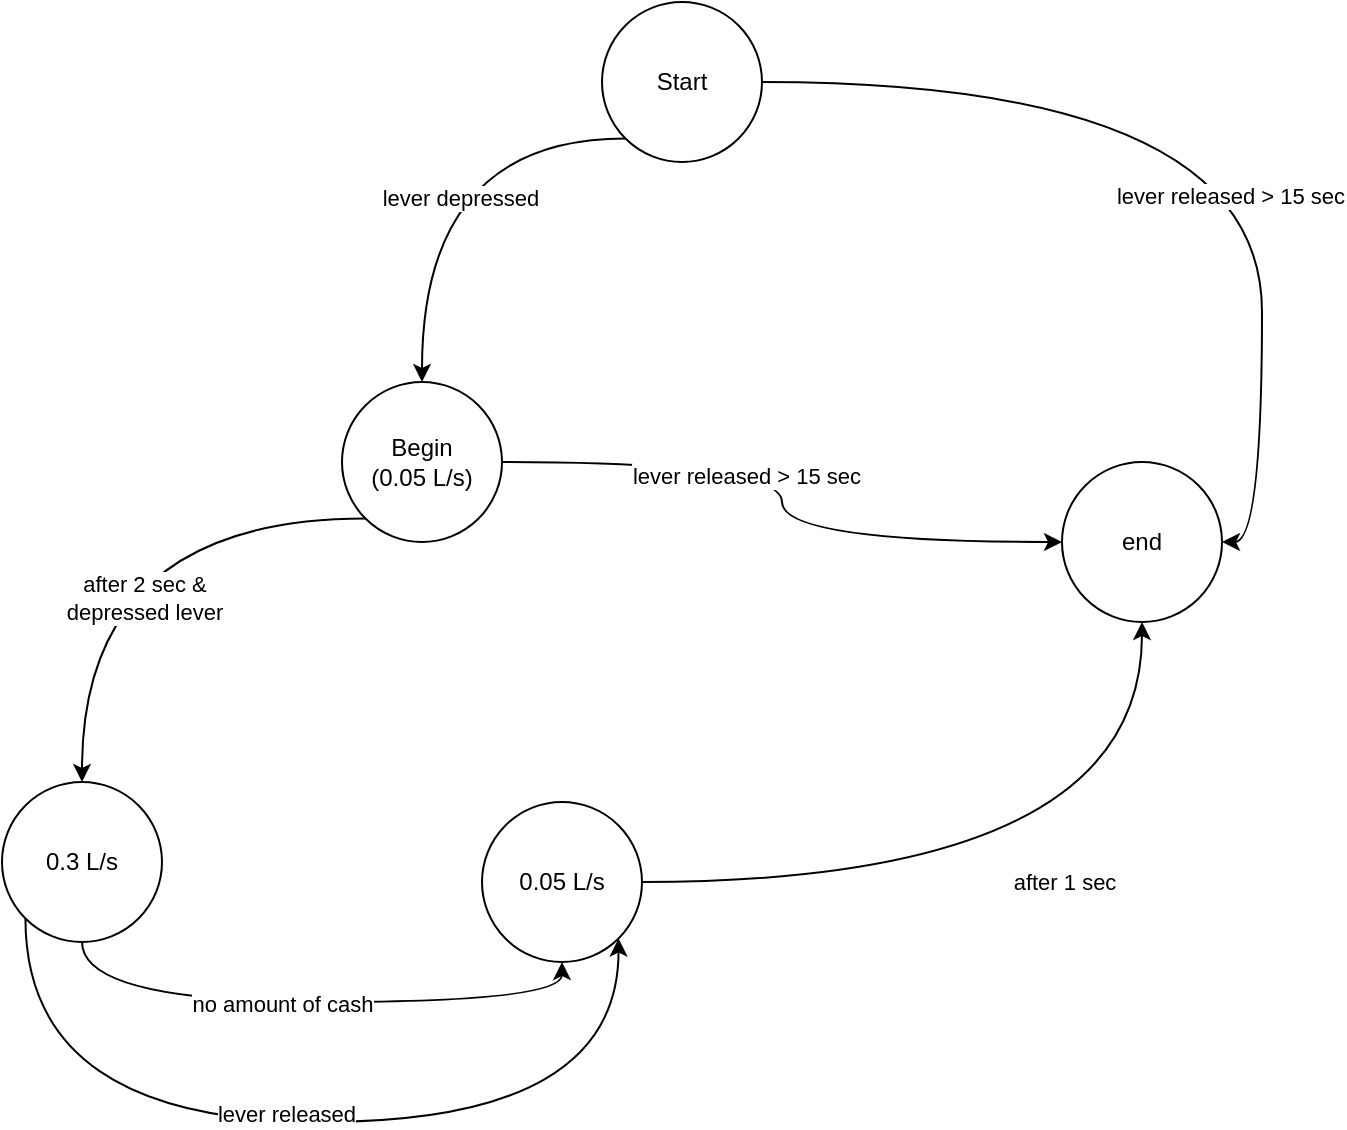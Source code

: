 <mxfile version="13.1.3" type="device"><diagram id="fJ6JxfyD3c2NI61L9F0f" name="Page-1"><mxGraphModel dx="1186" dy="745" grid="1" gridSize="10" guides="1" tooltips="1" connect="1" arrows="1" fold="1" page="1" pageScale="1" pageWidth="1169" pageHeight="1654" math="0" shadow="0"><root><mxCell id="0"/><mxCell id="1" parent="0"/><mxCell id="gF-940VkX2HlZh7-8XWj-7" style="edgeStyle=orthogonalEdgeStyle;curved=1;rounded=0;orthogonalLoop=1;jettySize=auto;html=1;exitX=0;exitY=1;exitDx=0;exitDy=0;entryX=0.5;entryY=0;entryDx=0;entryDy=0;" edge="1" parent="1" source="gF-940VkX2HlZh7-8XWj-1" target="gF-940VkX2HlZh7-8XWj-3"><mxGeometry relative="1" as="geometry"/></mxCell><mxCell id="gF-940VkX2HlZh7-8XWj-8" value="after 2 sec &amp;amp;&lt;br&gt;depressed lever" style="edgeLabel;html=1;align=center;verticalAlign=middle;resizable=0;points=[];" vertex="1" connectable="0" parent="gF-940VkX2HlZh7-8XWj-7"><mxGeometry x="-0.19" y="39" relative="1" as="geometry"><mxPoint as="offset"/></mxGeometry></mxCell><mxCell id="gF-940VkX2HlZh7-8XWj-22" style="edgeStyle=orthogonalEdgeStyle;curved=1;rounded=0;orthogonalLoop=1;jettySize=auto;html=1;exitX=1;exitY=0.5;exitDx=0;exitDy=0;entryX=0;entryY=0.5;entryDx=0;entryDy=0;" edge="1" parent="1" source="gF-940VkX2HlZh7-8XWj-1" target="gF-940VkX2HlZh7-8XWj-17"><mxGeometry relative="1" as="geometry"/></mxCell><mxCell id="gF-940VkX2HlZh7-8XWj-23" value="lever released &amp;gt; 15 sec" style="edgeLabel;html=1;align=center;verticalAlign=middle;resizable=0;points=[];" vertex="1" connectable="0" parent="gF-940VkX2HlZh7-8XWj-22"><mxGeometry x="-0.237" y="-7" relative="1" as="geometry"><mxPoint as="offset"/></mxGeometry></mxCell><mxCell id="gF-940VkX2HlZh7-8XWj-1" value="Begin&lt;br&gt;(0.05 L/s)" style="ellipse;whiteSpace=wrap;html=1;aspect=fixed;" vertex="1" parent="1"><mxGeometry x="430" y="240" width="80" height="80" as="geometry"/></mxCell><mxCell id="gF-940VkX2HlZh7-8XWj-5" style="edgeStyle=orthogonalEdgeStyle;rounded=0;orthogonalLoop=1;jettySize=auto;html=1;exitX=0;exitY=1;exitDx=0;exitDy=0;entryX=0.5;entryY=0;entryDx=0;entryDy=0;curved=1;" edge="1" parent="1" source="gF-940VkX2HlZh7-8XWj-2" target="gF-940VkX2HlZh7-8XWj-1"><mxGeometry relative="1" as="geometry"/></mxCell><mxCell id="gF-940VkX2HlZh7-8XWj-6" value="lever depressed" style="edgeLabel;html=1;align=center;verticalAlign=middle;resizable=0;points=[];" vertex="1" connectable="0" parent="gF-940VkX2HlZh7-8XWj-5"><mxGeometry x="-0.258" y="29" relative="1" as="geometry"><mxPoint as="offset"/></mxGeometry></mxCell><mxCell id="gF-940VkX2HlZh7-8XWj-20" style="edgeStyle=orthogonalEdgeStyle;curved=1;rounded=0;orthogonalLoop=1;jettySize=auto;html=1;exitX=1;exitY=0.5;exitDx=0;exitDy=0;entryX=1;entryY=0.5;entryDx=0;entryDy=0;" edge="1" parent="1" source="gF-940VkX2HlZh7-8XWj-2" target="gF-940VkX2HlZh7-8XWj-17"><mxGeometry relative="1" as="geometry"/></mxCell><mxCell id="gF-940VkX2HlZh7-8XWj-21" value="lever released &amp;gt; 15 sec" style="edgeLabel;html=1;align=center;verticalAlign=middle;resizable=0;points=[];" vertex="1" connectable="0" parent="gF-940VkX2HlZh7-8XWj-20"><mxGeometry x="-0.064" y="-57" relative="1" as="geometry"><mxPoint as="offset"/></mxGeometry></mxCell><mxCell id="gF-940VkX2HlZh7-8XWj-2" value="Start" style="ellipse;whiteSpace=wrap;html=1;aspect=fixed;" vertex="1" parent="1"><mxGeometry x="560" y="50" width="80" height="80" as="geometry"/></mxCell><mxCell id="gF-940VkX2HlZh7-8XWj-13" style="edgeStyle=orthogonalEdgeStyle;curved=1;rounded=0;orthogonalLoop=1;jettySize=auto;html=1;exitX=0.5;exitY=1;exitDx=0;exitDy=0;entryX=0.5;entryY=1;entryDx=0;entryDy=0;" edge="1" parent="1" source="gF-940VkX2HlZh7-8XWj-3" target="gF-940VkX2HlZh7-8XWj-4"><mxGeometry relative="1" as="geometry"/></mxCell><mxCell id="gF-940VkX2HlZh7-8XWj-14" value="no amount of cash" style="edgeLabel;html=1;align=center;verticalAlign=middle;resizable=0;points=[];" vertex="1" connectable="0" parent="gF-940VkX2HlZh7-8XWj-13"><mxGeometry x="-0.103" y="-1" relative="1" as="geometry"><mxPoint as="offset"/></mxGeometry></mxCell><mxCell id="gF-940VkX2HlZh7-8XWj-15" style="edgeStyle=orthogonalEdgeStyle;curved=1;rounded=0;orthogonalLoop=1;jettySize=auto;html=1;exitX=0;exitY=1;exitDx=0;exitDy=0;entryX=1;entryY=1;entryDx=0;entryDy=0;" edge="1" parent="1" source="gF-940VkX2HlZh7-8XWj-3" target="gF-940VkX2HlZh7-8XWj-4"><mxGeometry relative="1" as="geometry"><Array as="points"><mxPoint x="272" y="610"/><mxPoint x="568" y="610"/></Array></mxGeometry></mxCell><mxCell id="gF-940VkX2HlZh7-8XWj-16" value="lever released" style="edgeLabel;html=1;align=center;verticalAlign=middle;resizable=0;points=[];" vertex="1" connectable="0" parent="gF-940VkX2HlZh7-8XWj-15"><mxGeometry x="-0.053" y="4" relative="1" as="geometry"><mxPoint as="offset"/></mxGeometry></mxCell><mxCell id="gF-940VkX2HlZh7-8XWj-3" value="0.3 L/s" style="ellipse;whiteSpace=wrap;html=1;aspect=fixed;" vertex="1" parent="1"><mxGeometry x="260" y="440" width="80" height="80" as="geometry"/></mxCell><mxCell id="gF-940VkX2HlZh7-8XWj-18" style="edgeStyle=orthogonalEdgeStyle;rounded=0;orthogonalLoop=1;jettySize=auto;html=1;exitX=1;exitY=0.5;exitDx=0;exitDy=0;entryX=0.5;entryY=1;entryDx=0;entryDy=0;curved=1;" edge="1" parent="1" source="gF-940VkX2HlZh7-8XWj-4" target="gF-940VkX2HlZh7-8XWj-17"><mxGeometry relative="1" as="geometry"/></mxCell><mxCell id="gF-940VkX2HlZh7-8XWj-19" value="after 1 sec" style="edgeLabel;html=1;align=center;verticalAlign=middle;resizable=0;points=[];" vertex="1" connectable="0" parent="gF-940VkX2HlZh7-8XWj-18"><mxGeometry x="0.11" relative="1" as="geometry"><mxPoint as="offset"/></mxGeometry></mxCell><mxCell id="gF-940VkX2HlZh7-8XWj-4" value="0.05 L/s" style="ellipse;whiteSpace=wrap;html=1;aspect=fixed;" vertex="1" parent="1"><mxGeometry x="500" y="450" width="80" height="80" as="geometry"/></mxCell><mxCell id="gF-940VkX2HlZh7-8XWj-17" value="end" style="ellipse;whiteSpace=wrap;html=1;aspect=fixed;" vertex="1" parent="1"><mxGeometry x="790" y="280" width="80" height="80" as="geometry"/></mxCell></root></mxGraphModel></diagram></mxfile>